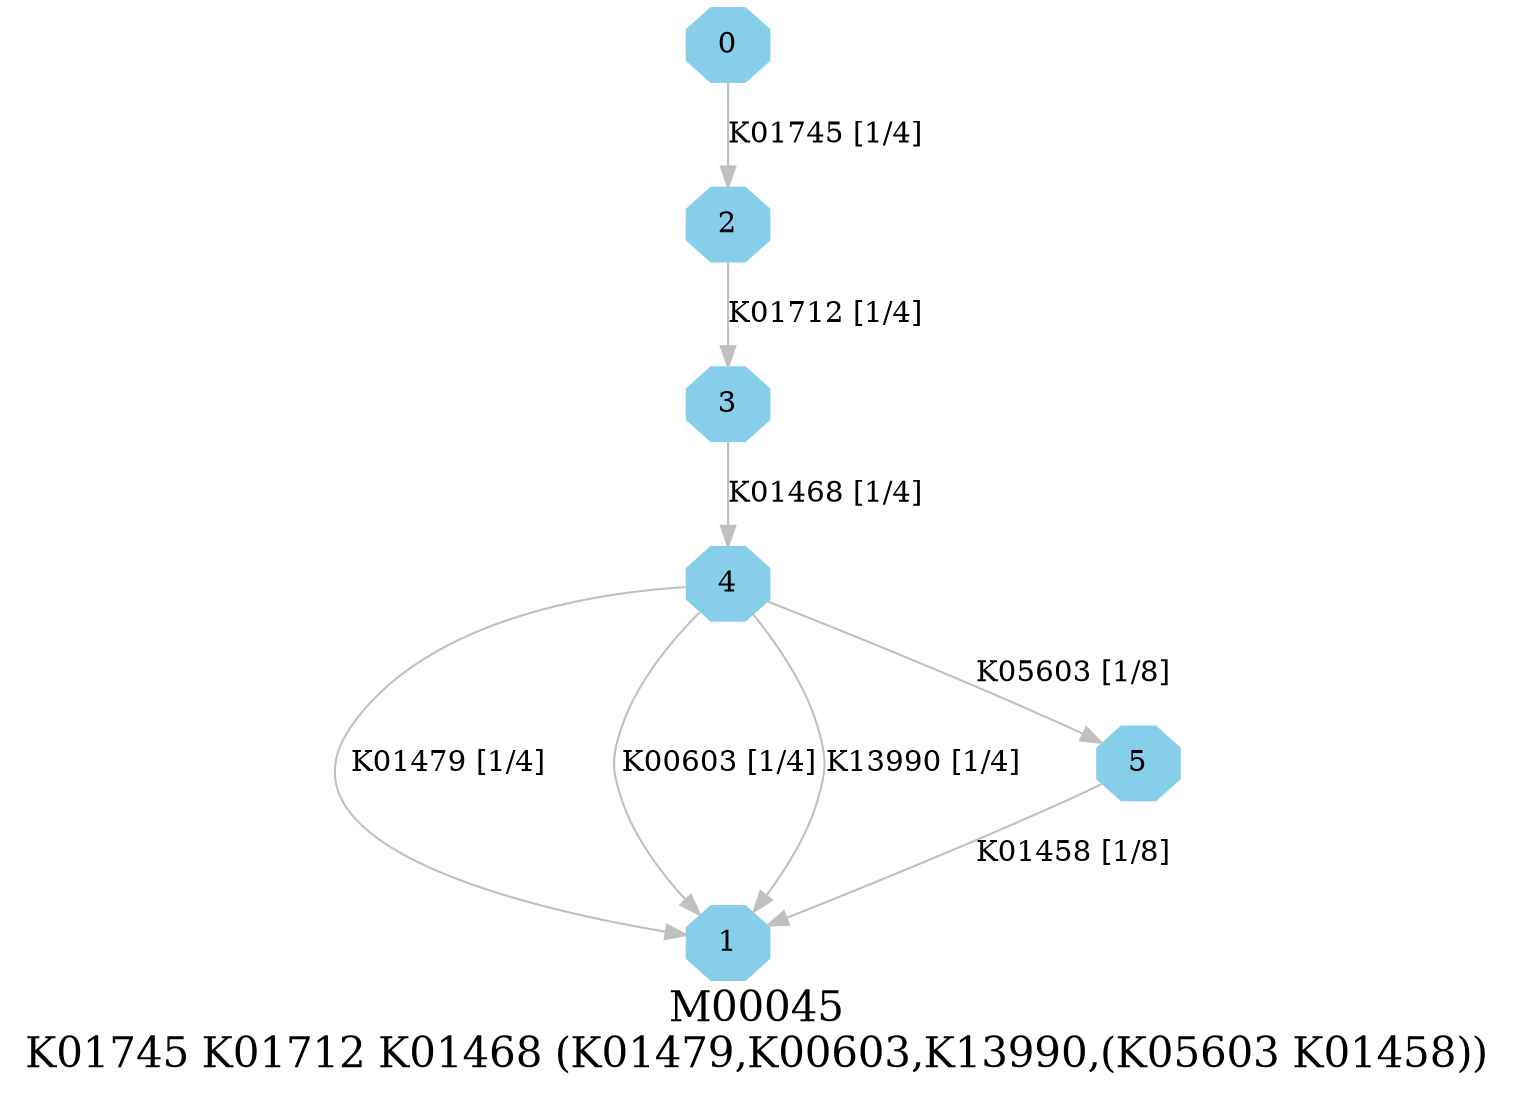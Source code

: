 digraph G {
graph [label="M00045
K01745 K01712 K01468 (K01479,K00603,K13990,(K05603 K01458))",fontsize=20];
node [shape=box,style=filled];
edge [len=3,color=grey];
{node [width=.3,height=.3,shape=octagon,style=filled,color=skyblue] 0 1 2 3 4 5 }
0 -> 2 [label="K01745 [1/4]"];
2 -> 3 [label="K01712 [1/4]"];
3 -> 4 [label="K01468 [1/4]"];
4 -> 1 [label="K01479 [1/4]"];
4 -> 1 [label="K00603 [1/4]"];
4 -> 1 [label="K13990 [1/4]"];
4 -> 5 [label="K05603 [1/8]"];
5 -> 1 [label="K01458 [1/8]"];
}